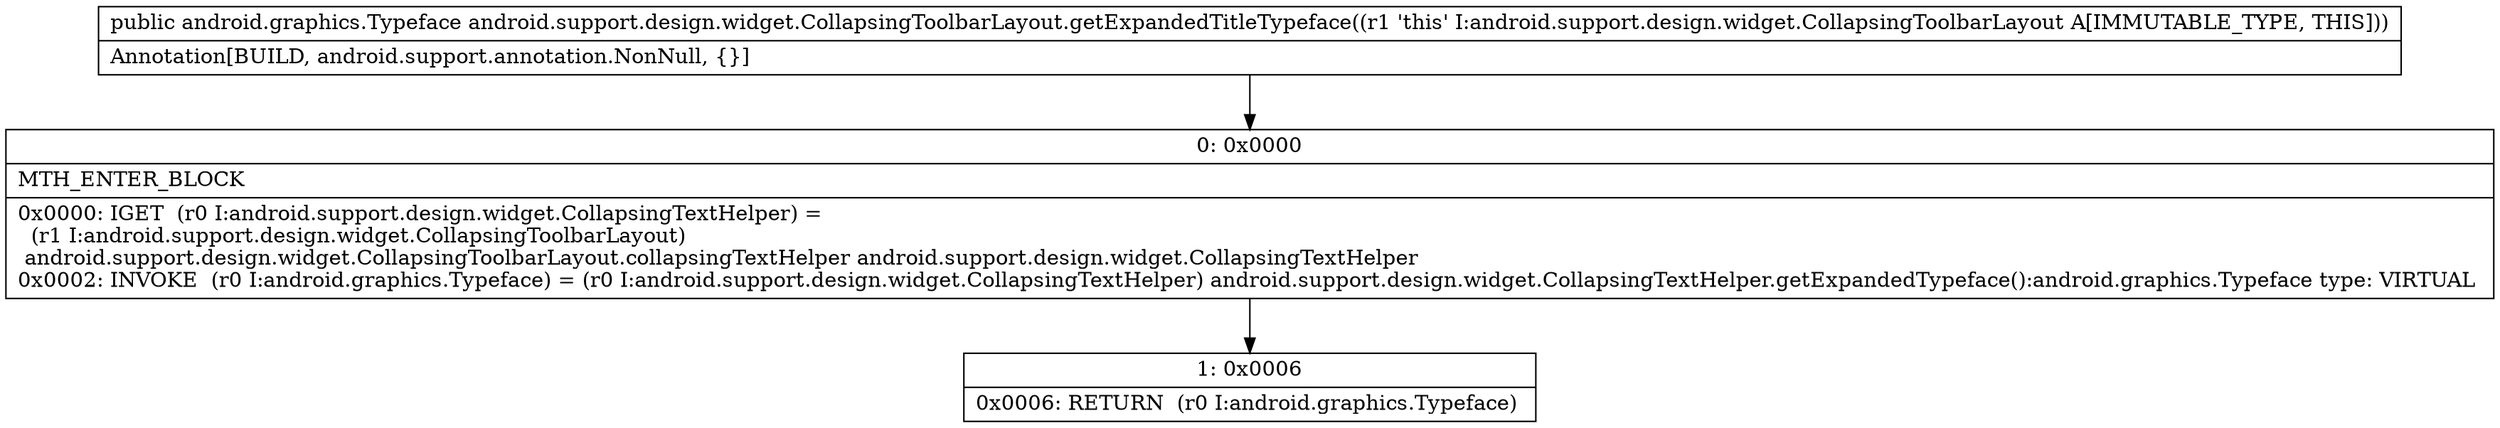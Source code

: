 digraph "CFG forandroid.support.design.widget.CollapsingToolbarLayout.getExpandedTitleTypeface()Landroid\/graphics\/Typeface;" {
Node_0 [shape=record,label="{0\:\ 0x0000|MTH_ENTER_BLOCK\l|0x0000: IGET  (r0 I:android.support.design.widget.CollapsingTextHelper) = \l  (r1 I:android.support.design.widget.CollapsingToolbarLayout)\l android.support.design.widget.CollapsingToolbarLayout.collapsingTextHelper android.support.design.widget.CollapsingTextHelper \l0x0002: INVOKE  (r0 I:android.graphics.Typeface) = (r0 I:android.support.design.widget.CollapsingTextHelper) android.support.design.widget.CollapsingTextHelper.getExpandedTypeface():android.graphics.Typeface type: VIRTUAL \l}"];
Node_1 [shape=record,label="{1\:\ 0x0006|0x0006: RETURN  (r0 I:android.graphics.Typeface) \l}"];
MethodNode[shape=record,label="{public android.graphics.Typeface android.support.design.widget.CollapsingToolbarLayout.getExpandedTitleTypeface((r1 'this' I:android.support.design.widget.CollapsingToolbarLayout A[IMMUTABLE_TYPE, THIS]))  | Annotation[BUILD, android.support.annotation.NonNull, \{\}]\l}"];
MethodNode -> Node_0;
Node_0 -> Node_1;
}


